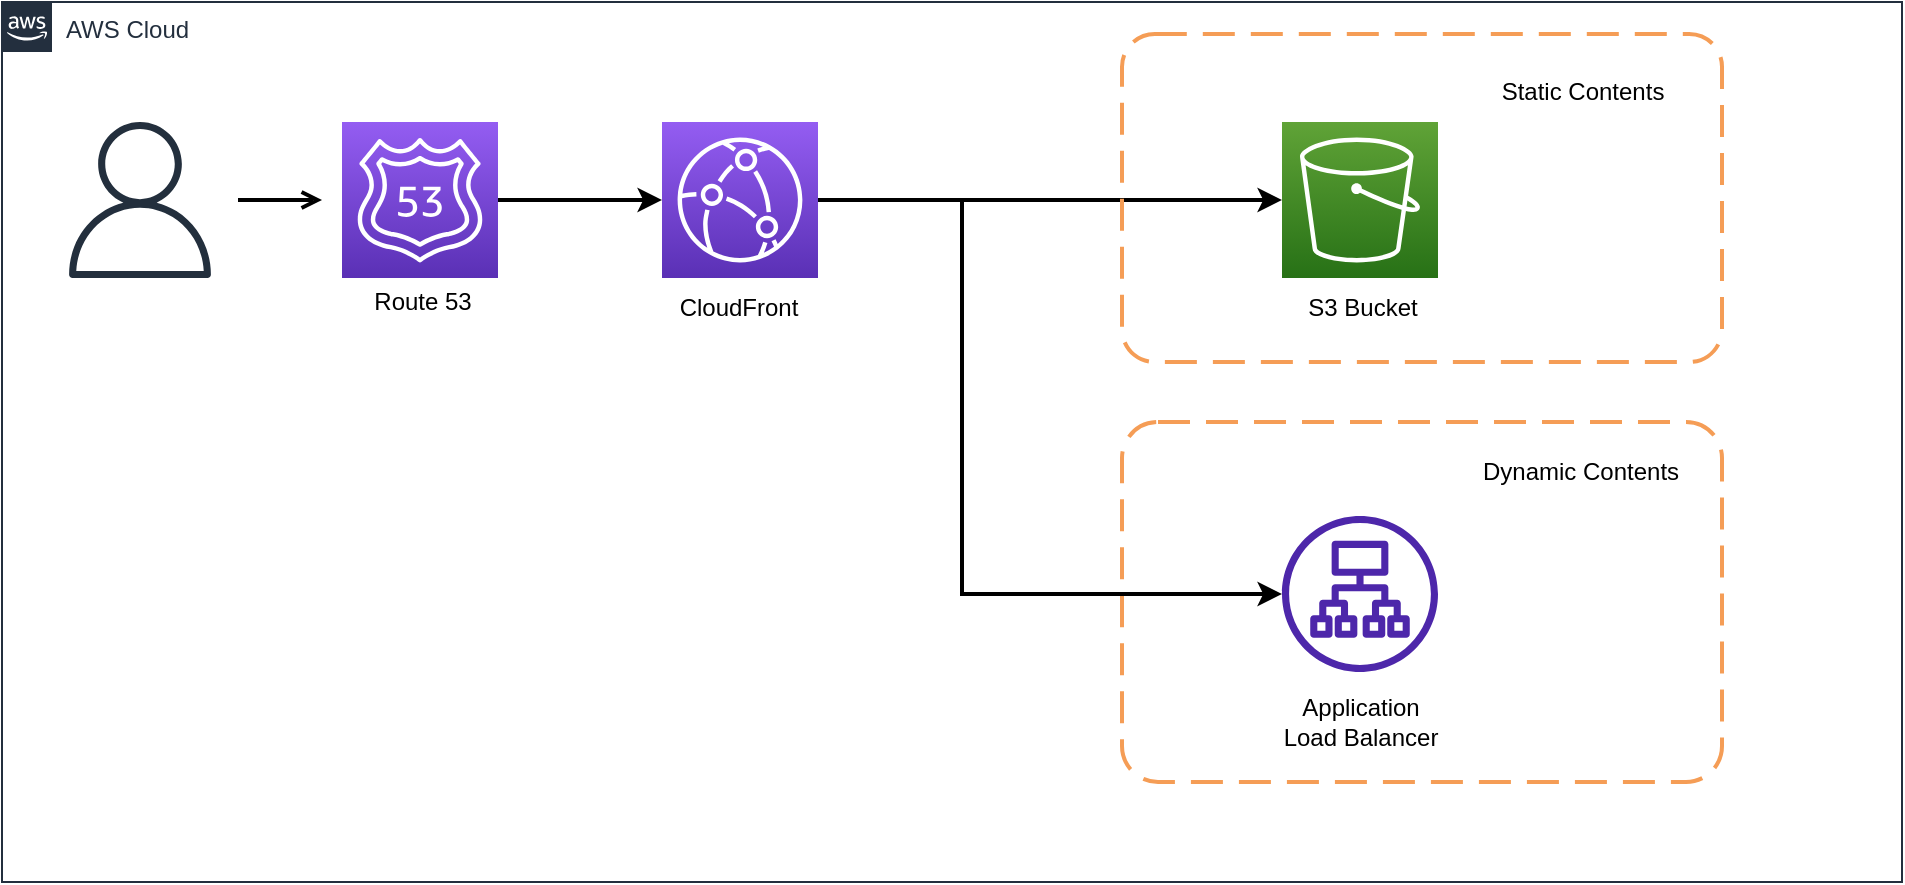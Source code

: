 <mxfile version="20.1.1" type="github"><diagram id="Ht1M8jgEwFfnCIfOTk4-" name="Page-1"><mxGraphModel dx="743" dy="434" grid="1" gridSize="10" guides="1" tooltips="1" connect="1" arrows="1" fold="1" page="1" pageScale="1" pageWidth="1169" pageHeight="827" math="0" shadow="0"><root><mxCell id="0"/><mxCell id="1" parent="0"/><mxCell id="UEzPUAAOIrF-is8g5C7q-74" value="AWS Cloud" style="points=[[0,0],[0.25,0],[0.5,0],[0.75,0],[1,0],[1,0.25],[1,0.5],[1,0.75],[1,1],[0.75,1],[0.5,1],[0.25,1],[0,1],[0,0.75],[0,0.5],[0,0.25]];outlineConnect=0;gradientColor=none;html=1;whiteSpace=wrap;fontSize=12;fontStyle=0;shape=mxgraph.aws4.group;grIcon=mxgraph.aws4.group_aws_cloud_alt;strokeColor=#232F3E;fillColor=none;verticalAlign=top;align=left;spacingLeft=30;fontColor=#232F3E;dashed=0;labelBackgroundColor=#ffffff;container=1;pointerEvents=0;collapsible=0;recursiveResize=0;" parent="1" vertex="1"><mxGeometry x="50" y="80" width="950" height="440" as="geometry"/></mxCell><mxCell id="76puuDSHmPxs89M5ZQmI-17" value="" style="rounded=1;arcSize=10;dashed=1;strokeColor=#F59D56;fillColor=none;gradientColor=none;dashPattern=8 4;strokeWidth=2;" vertex="1" parent="UEzPUAAOIrF-is8g5C7q-74"><mxGeometry x="560" y="210" width="300" height="180" as="geometry"/></mxCell><mxCell id="76puuDSHmPxs89M5ZQmI-1" value="" style="sketch=0;outlineConnect=0;fontColor=#232F3E;gradientColor=none;fillColor=#232F3D;strokeColor=none;dashed=0;verticalLabelPosition=bottom;verticalAlign=top;align=center;html=1;fontSize=12;fontStyle=0;aspect=fixed;pointerEvents=1;shape=mxgraph.aws4.user;" vertex="1" parent="UEzPUAAOIrF-is8g5C7q-74"><mxGeometry x="30" y="60" width="78" height="78" as="geometry"/></mxCell><mxCell id="76puuDSHmPxs89M5ZQmI-4" style="edgeStyle=orthogonalEdgeStyle;rounded=0;orthogonalLoop=1;jettySize=auto;html=1;entryX=0;entryY=0.5;entryDx=0;entryDy=0;entryPerimeter=0;strokeWidth=2;" edge="1" parent="UEzPUAAOIrF-is8g5C7q-74" source="76puuDSHmPxs89M5ZQmI-2" target="76puuDSHmPxs89M5ZQmI-3"><mxGeometry relative="1" as="geometry"/></mxCell><mxCell id="76puuDSHmPxs89M5ZQmI-2" value="" style="sketch=0;points=[[0,0,0],[0.25,0,0],[0.5,0,0],[0.75,0,0],[1,0,0],[0,1,0],[0.25,1,0],[0.5,1,0],[0.75,1,0],[1,1,0],[0,0.25,0],[0,0.5,0],[0,0.75,0],[1,0.25,0],[1,0.5,0],[1,0.75,0]];outlineConnect=0;fontColor=#232F3E;gradientColor=#945DF2;gradientDirection=north;fillColor=#5A30B5;strokeColor=#ffffff;dashed=0;verticalLabelPosition=bottom;verticalAlign=top;align=center;html=1;fontSize=12;fontStyle=0;aspect=fixed;shape=mxgraph.aws4.resourceIcon;resIcon=mxgraph.aws4.route_53;" vertex="1" parent="UEzPUAAOIrF-is8g5C7q-74"><mxGeometry x="170" y="60" width="78" height="78" as="geometry"/></mxCell><mxCell id="76puuDSHmPxs89M5ZQmI-25" style="edgeStyle=orthogonalEdgeStyle;rounded=0;orthogonalLoop=1;jettySize=auto;html=1;strokeWidth=2;" edge="1" parent="UEzPUAAOIrF-is8g5C7q-74" source="76puuDSHmPxs89M5ZQmI-3" target="76puuDSHmPxs89M5ZQmI-9"><mxGeometry relative="1" as="geometry"/></mxCell><mxCell id="76puuDSHmPxs89M5ZQmI-27" style="edgeStyle=orthogonalEdgeStyle;rounded=0;orthogonalLoop=1;jettySize=auto;html=1;strokeWidth=2;" edge="1" parent="UEzPUAAOIrF-is8g5C7q-74" source="76puuDSHmPxs89M5ZQmI-3" target="76puuDSHmPxs89M5ZQmI-19"><mxGeometry relative="1" as="geometry"><Array as="points"><mxPoint x="480" y="99"/><mxPoint x="480" y="296"/></Array></mxGeometry></mxCell><mxCell id="76puuDSHmPxs89M5ZQmI-3" value="" style="sketch=0;points=[[0,0,0],[0.25,0,0],[0.5,0,0],[0.75,0,0],[1,0,0],[0,1,0],[0.25,1,0],[0.5,1,0],[0.75,1,0],[1,1,0],[0,0.25,0],[0,0.5,0],[0,0.75,0],[1,0.25,0],[1,0.5,0],[1,0.75,0]];outlineConnect=0;fontColor=#232F3E;gradientColor=#945DF2;gradientDirection=north;fillColor=#5A30B5;strokeColor=#ffffff;dashed=0;verticalLabelPosition=bottom;verticalAlign=top;align=center;html=1;fontSize=12;fontStyle=0;aspect=fixed;shape=mxgraph.aws4.resourceIcon;resIcon=mxgraph.aws4.cloudfront;" vertex="1" parent="UEzPUAAOIrF-is8g5C7q-74"><mxGeometry x="330" y="60" width="78" height="78" as="geometry"/></mxCell><mxCell id="76puuDSHmPxs89M5ZQmI-6" value="CloudFront" style="text;html=1;align=center;verticalAlign=middle;resizable=0;points=[];autosize=1;strokeColor=none;fillColor=none;" vertex="1" parent="UEzPUAAOIrF-is8g5C7q-74"><mxGeometry x="328" y="138" width="80" height="30" as="geometry"/></mxCell><mxCell id="76puuDSHmPxs89M5ZQmI-9" value="" style="sketch=0;points=[[0,0,0],[0.25,0,0],[0.5,0,0],[0.75,0,0],[1,0,0],[0,1,0],[0.25,1,0],[0.5,1,0],[0.75,1,0],[1,1,0],[0,0.25,0],[0,0.5,0],[0,0.75,0],[1,0.25,0],[1,0.5,0],[1,0.75,0]];outlineConnect=0;fontColor=#232F3E;gradientColor=#60A337;gradientDirection=north;fillColor=#277116;strokeColor=#ffffff;dashed=0;verticalLabelPosition=bottom;verticalAlign=top;align=center;html=1;fontSize=12;fontStyle=0;aspect=fixed;shape=mxgraph.aws4.resourceIcon;resIcon=mxgraph.aws4.s3;" vertex="1" parent="UEzPUAAOIrF-is8g5C7q-74"><mxGeometry x="640" y="60" width="78" height="78" as="geometry"/></mxCell><mxCell id="76puuDSHmPxs89M5ZQmI-14" value="" style="rounded=1;arcSize=10;dashed=1;strokeColor=#F59D56;fillColor=none;gradientColor=none;dashPattern=8 4;strokeWidth=2;" vertex="1" parent="UEzPUAAOIrF-is8g5C7q-74"><mxGeometry x="560" y="16" width="300" height="164" as="geometry"/></mxCell><mxCell id="76puuDSHmPxs89M5ZQmI-16" value="Static Contents" style="text;html=1;align=center;verticalAlign=middle;resizable=0;points=[];autosize=1;strokeColor=none;fillColor=none;" vertex="1" parent="UEzPUAAOIrF-is8g5C7q-74"><mxGeometry x="740" y="30" width="100" height="30" as="geometry"/></mxCell><mxCell id="76puuDSHmPxs89M5ZQmI-18" value="Dynamic Contents" style="text;html=1;align=center;verticalAlign=middle;resizable=0;points=[];autosize=1;strokeColor=none;fillColor=none;" vertex="1" parent="UEzPUAAOIrF-is8g5C7q-74"><mxGeometry x="729" y="220" width="120" height="30" as="geometry"/></mxCell><mxCell id="76puuDSHmPxs89M5ZQmI-19" value="" style="sketch=0;outlineConnect=0;fontColor=#232F3E;gradientColor=none;fillColor=#4D27AA;strokeColor=none;dashed=0;verticalLabelPosition=bottom;verticalAlign=top;align=center;html=1;fontSize=12;fontStyle=0;aspect=fixed;pointerEvents=1;shape=mxgraph.aws4.application_load_balancer;" vertex="1" parent="UEzPUAAOIrF-is8g5C7q-74"><mxGeometry x="640" y="257" width="78" height="78" as="geometry"/></mxCell><mxCell id="76puuDSHmPxs89M5ZQmI-20" value="Application&lt;br&gt;Load Balancer" style="text;html=1;align=center;verticalAlign=middle;resizable=0;points=[];autosize=1;strokeColor=none;fillColor=none;" vertex="1" parent="UEzPUAAOIrF-is8g5C7q-74"><mxGeometry x="629" y="340" width="100" height="40" as="geometry"/></mxCell><mxCell id="76puuDSHmPxs89M5ZQmI-21" value="S3 Bucket" style="text;html=1;align=center;verticalAlign=middle;resizable=0;points=[];autosize=1;strokeColor=none;fillColor=none;" vertex="1" parent="UEzPUAAOIrF-is8g5C7q-74"><mxGeometry x="640" y="138" width="80" height="30" as="geometry"/></mxCell><mxCell id="UEzPUAAOIrF-is8g5C7q-88" value="" style="edgeStyle=orthogonalEdgeStyle;rounded=0;orthogonalLoop=1;jettySize=auto;html=1;endArrow=open;endFill=0;strokeWidth=2;" parent="1" edge="1"><mxGeometry relative="1" as="geometry"><mxPoint x="168" y="179" as="sourcePoint"/><mxPoint x="210.008" y="179" as="targetPoint"/></mxGeometry></mxCell><mxCell id="76puuDSHmPxs89M5ZQmI-8" value="Route 53" style="text;html=1;align=center;verticalAlign=middle;resizable=0;points=[];autosize=1;strokeColor=none;fillColor=none;" vertex="1" parent="1"><mxGeometry x="225" y="215" width="70" height="30" as="geometry"/></mxCell></root></mxGraphModel></diagram></mxfile>